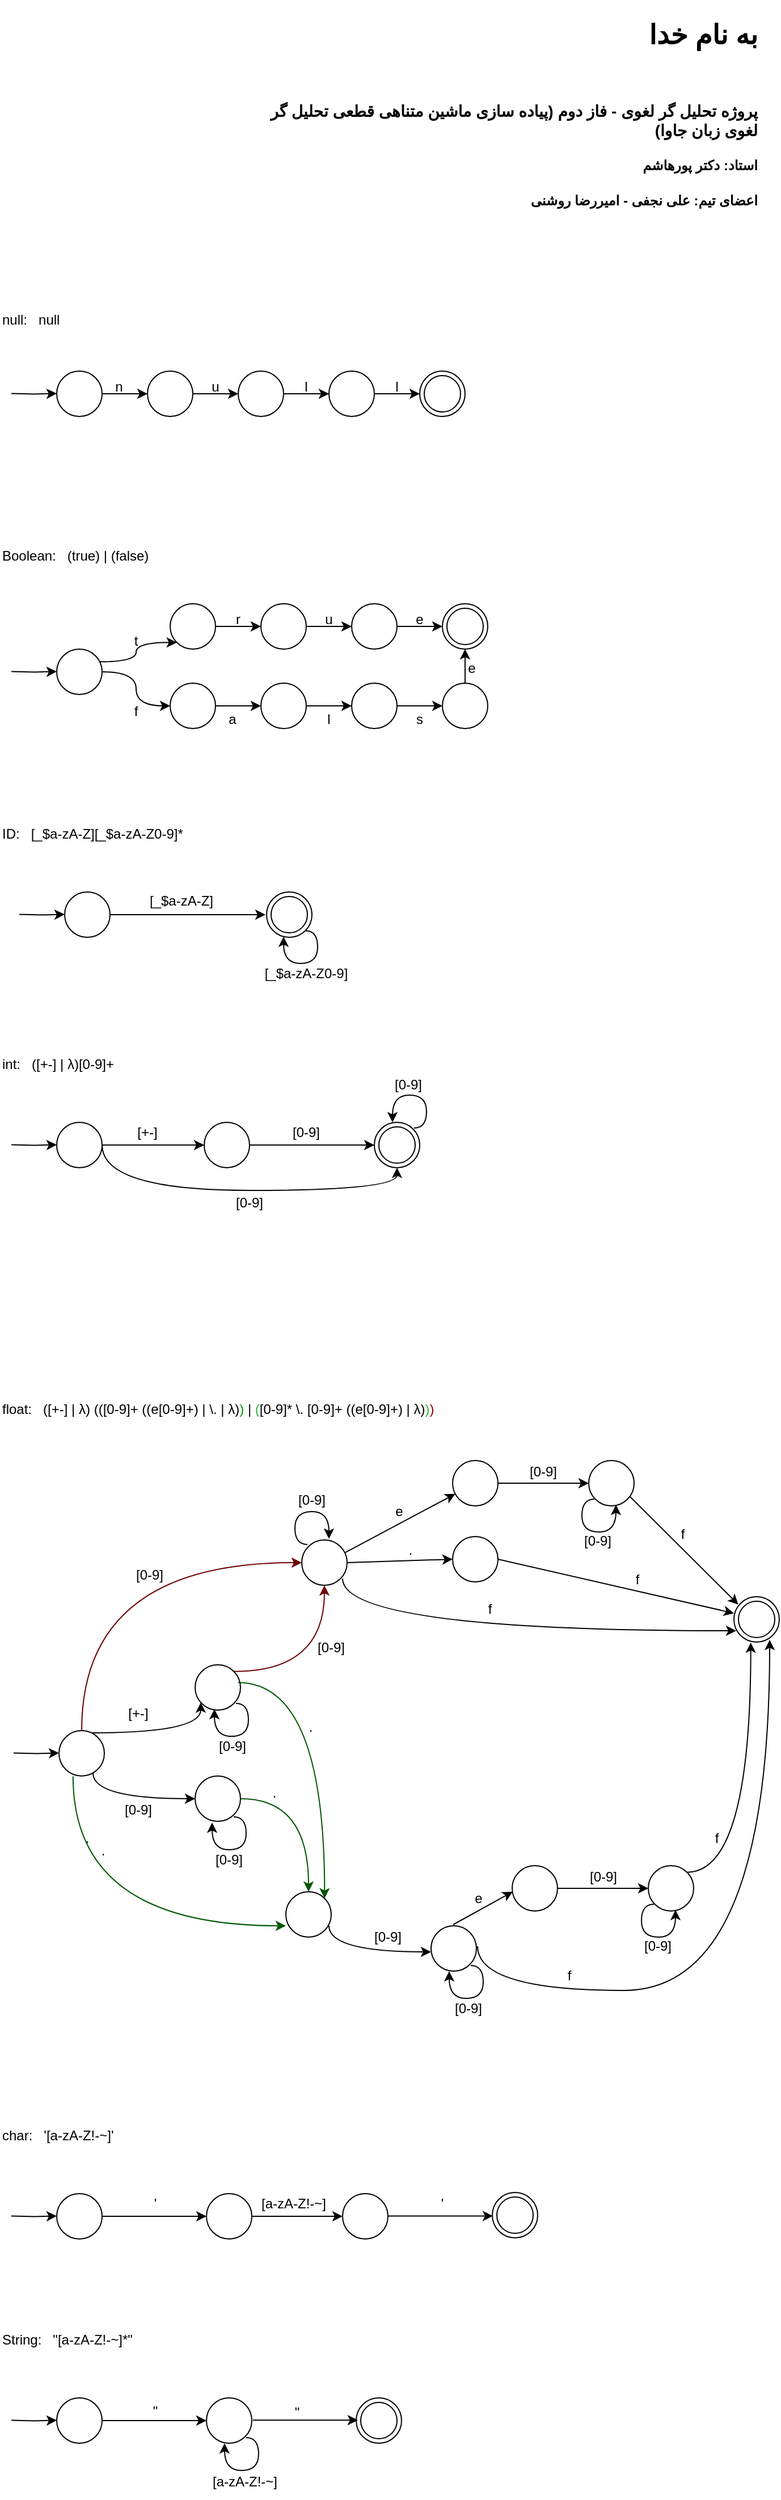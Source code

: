 <mxfile version="27.0.4">
  <diagram id="prtHgNgQTEPvFCAcTncT" name="Page-1">
    <mxGraphModel dx="772" dy="440" grid="1" gridSize="10" guides="1" tooltips="1" connect="1" arrows="1" fold="1" page="1" pageScale="1" pageWidth="827" pageHeight="1169" math="0" shadow="0">
      <root>
        <mxCell id="0" />
        <mxCell id="1" parent="0" />
        <mxCell id="sELhnHyBY6YNZZSK1Kz5-4" value="&lt;h1&gt;&lt;span style=&quot;background-color: transparent; color: light-dark(rgb(0, 0, 0), rgb(255, 255, 255));&quot;&gt;&lt;font data-font-src=&quot;https://fonts.googleapis.com/css?family=Baloo+Bhaijaan+2&quot; face=&quot;Baloo Bhaijaan 2&quot;&gt;به نام خدا&lt;/font&gt;&lt;/span&gt;&lt;/h1&gt;&lt;div&gt;&lt;font data-font-src=&quot;https://fonts.googleapis.com/css?family=Baloo+Bhaijaan+2&quot; face=&quot;Baloo Bhaijaan 2&quot;&gt;&lt;br&gt;&lt;/font&gt;&lt;h3&gt;&lt;font data-font-src=&quot;https://fonts.googleapis.com/css?family=Baloo+Bhaijaan+2&quot; face=&quot;Baloo Bhaijaan 2&quot;&gt;&amp;nbsp; &amp;nbsp;پروژه تحلیل گر لغوی - فاز دوم (پیاده سازی ماشین متناهی قطعی تحلیل گر لغوی زبان جاوا)&lt;/font&gt;&lt;/h3&gt;&lt;/div&gt;&lt;h4&gt;&lt;font data-font-src=&quot;https://fonts.googleapis.com/css?family=Baloo+Bhaijaan+2&quot; face=&quot;Baloo Bhaijaan 2&quot;&gt;استاد: دکتر پورهاشم&lt;/font&gt;&lt;/h4&gt;&lt;h4&gt;&lt;font data-font-src=&quot;https://fonts.googleapis.com/css?family=Baloo+Bhaijaan+2&quot; face=&quot;Baloo Bhaijaan 2&quot;&gt;اعضای تیم: علی نجفی - امیررضا روشنی&lt;/font&gt;&lt;/h4&gt;&lt;div&gt;&lt;br&gt;&lt;/div&gt;" style="text;html=1;align=right;verticalAlign=middle;whiteSpace=wrap;rounded=0;" vertex="1" parent="1">
          <mxGeometry x="300" y="60" width="450" height="180" as="geometry" />
        </mxCell>
        <mxCell id="sELhnHyBY6YNZZSK1Kz5-7" value="null:&amp;nbsp; &amp;nbsp;null" style="text;html=1;align=left;verticalAlign=middle;whiteSpace=wrap;rounded=0;" vertex="1" parent="1">
          <mxGeometry x="80" y="310" width="560" height="30" as="geometry" />
        </mxCell>
        <mxCell id="sELhnHyBY6YNZZSK1Kz5-10" value="" style="edgeStyle=orthogonalEdgeStyle;rounded=0;orthogonalLoop=1;jettySize=auto;html=1;" edge="1" parent="1" source="sELhnHyBY6YNZZSK1Kz5-11">
          <mxGeometry relative="1" as="geometry">
            <mxPoint x="210" y="390" as="targetPoint" />
          </mxGeometry>
        </mxCell>
        <mxCell id="sELhnHyBY6YNZZSK1Kz5-11" value="" style="ellipse;whiteSpace=wrap;html=1;" vertex="1" parent="1">
          <mxGeometry x="130" y="370" width="40" height="40" as="geometry" />
        </mxCell>
        <mxCell id="sELhnHyBY6YNZZSK1Kz5-15" value="" style="edgeStyle=orthogonalEdgeStyle;rounded=0;orthogonalLoop=1;jettySize=auto;html=1;" edge="1" parent="1" source="sELhnHyBY6YNZZSK1Kz5-13" target="sELhnHyBY6YNZZSK1Kz5-14">
          <mxGeometry relative="1" as="geometry" />
        </mxCell>
        <mxCell id="sELhnHyBY6YNZZSK1Kz5-13" value="" style="ellipse;whiteSpace=wrap;html=1;" vertex="1" parent="1">
          <mxGeometry x="210" y="370" width="40" height="40" as="geometry" />
        </mxCell>
        <mxCell id="sELhnHyBY6YNZZSK1Kz5-17" value="" style="edgeStyle=orthogonalEdgeStyle;rounded=0;orthogonalLoop=1;jettySize=auto;html=1;" edge="1" parent="1" source="sELhnHyBY6YNZZSK1Kz5-14" target="sELhnHyBY6YNZZSK1Kz5-16">
          <mxGeometry relative="1" as="geometry" />
        </mxCell>
        <mxCell id="sELhnHyBY6YNZZSK1Kz5-14" value="" style="ellipse;whiteSpace=wrap;html=1;" vertex="1" parent="1">
          <mxGeometry x="290" y="370" width="40" height="40" as="geometry" />
        </mxCell>
        <mxCell id="sELhnHyBY6YNZZSK1Kz5-21" value="" style="edgeStyle=orthogonalEdgeStyle;rounded=0;orthogonalLoop=1;jettySize=auto;html=1;" edge="1" parent="1" source="sELhnHyBY6YNZZSK1Kz5-16">
          <mxGeometry relative="1" as="geometry">
            <mxPoint x="450" y="390" as="targetPoint" />
          </mxGeometry>
        </mxCell>
        <mxCell id="sELhnHyBY6YNZZSK1Kz5-16" value="" style="ellipse;whiteSpace=wrap;html=1;" vertex="1" parent="1">
          <mxGeometry x="370" y="370" width="40" height="40" as="geometry" />
        </mxCell>
        <mxCell id="sELhnHyBY6YNZZSK1Kz5-24" value="" style="edgeStyle=orthogonalEdgeStyle;rounded=0;orthogonalLoop=1;jettySize=auto;html=1;" edge="1" parent="1">
          <mxGeometry relative="1" as="geometry">
            <mxPoint x="130" y="389.74" as="targetPoint" />
            <mxPoint x="90" y="389.74" as="sourcePoint" />
          </mxGeometry>
        </mxCell>
        <mxCell id="sELhnHyBY6YNZZSK1Kz5-25" value="" style="ellipse;shape=doubleEllipse;whiteSpace=wrap;html=1;aspect=fixed;" vertex="1" parent="1">
          <mxGeometry x="450" y="370" width="40" height="40" as="geometry" />
        </mxCell>
        <mxCell id="sELhnHyBY6YNZZSK1Kz5-27" value="n" style="text;html=1;align=center;verticalAlign=middle;whiteSpace=wrap;rounded=0;" vertex="1" parent="1">
          <mxGeometry x="155" y="369" width="60" height="30" as="geometry" />
        </mxCell>
        <mxCell id="sELhnHyBY6YNZZSK1Kz5-28" value="u" style="text;html=1;align=center;verticalAlign=middle;whiteSpace=wrap;rounded=0;" vertex="1" parent="1">
          <mxGeometry x="240" y="369" width="60" height="30" as="geometry" />
        </mxCell>
        <mxCell id="sELhnHyBY6YNZZSK1Kz5-29" value="l" style="text;html=1;align=center;verticalAlign=middle;whiteSpace=wrap;rounded=0;" vertex="1" parent="1">
          <mxGeometry x="320" y="369" width="60" height="30" as="geometry" />
        </mxCell>
        <mxCell id="sELhnHyBY6YNZZSK1Kz5-30" value="l" style="text;html=1;align=center;verticalAlign=middle;whiteSpace=wrap;rounded=0;" vertex="1" parent="1">
          <mxGeometry x="400" y="369" width="60" height="30" as="geometry" />
        </mxCell>
        <mxCell id="sELhnHyBY6YNZZSK1Kz5-46" value="Boolean:&amp;nbsp; &amp;nbsp;(true) | (false)" style="text;html=1;align=left;verticalAlign=middle;whiteSpace=wrap;rounded=0;" vertex="1" parent="1">
          <mxGeometry x="80" y="518" width="370" height="30" as="geometry" />
        </mxCell>
        <mxCell id="sELhnHyBY6YNZZSK1Kz5-65" value="" style="edgeStyle=orthogonalEdgeStyle;rounded=0;orthogonalLoop=1;jettySize=auto;html=1;curved=1;" edge="1" parent="1" source="sELhnHyBY6YNZZSK1Kz5-48" target="sELhnHyBY6YNZZSK1Kz5-64">
          <mxGeometry relative="1" as="geometry" />
        </mxCell>
        <mxCell id="sELhnHyBY6YNZZSK1Kz5-67" value="" style="edgeStyle=orthogonalEdgeStyle;rounded=0;orthogonalLoop=1;jettySize=auto;html=1;curved=1;entryX=0;entryY=1;entryDx=0;entryDy=0;exitX=0.94;exitY=0.279;exitDx=0;exitDy=0;exitPerimeter=0;" edge="1" parent="1" source="sELhnHyBY6YNZZSK1Kz5-48" target="sELhnHyBY6YNZZSK1Kz5-50">
          <mxGeometry relative="1" as="geometry">
            <mxPoint x="180" y="610.25" as="sourcePoint" />
            <mxPoint x="215" y="579.25" as="targetPoint" />
          </mxGeometry>
        </mxCell>
        <mxCell id="sELhnHyBY6YNZZSK1Kz5-48" value="" style="ellipse;whiteSpace=wrap;html=1;" vertex="1" parent="1">
          <mxGeometry x="130" y="615" width="40" height="40" as="geometry" />
        </mxCell>
        <mxCell id="sELhnHyBY6YNZZSK1Kz5-49" value="" style="edgeStyle=orthogonalEdgeStyle;rounded=0;orthogonalLoop=1;jettySize=auto;html=1;" edge="1" parent="1" source="sELhnHyBY6YNZZSK1Kz5-50" target="sELhnHyBY6YNZZSK1Kz5-52">
          <mxGeometry relative="1" as="geometry" />
        </mxCell>
        <mxCell id="sELhnHyBY6YNZZSK1Kz5-50" value="" style="ellipse;whiteSpace=wrap;html=1;" vertex="1" parent="1">
          <mxGeometry x="230" y="575" width="40" height="40" as="geometry" />
        </mxCell>
        <mxCell id="sELhnHyBY6YNZZSK1Kz5-51" value="" style="edgeStyle=orthogonalEdgeStyle;rounded=0;orthogonalLoop=1;jettySize=auto;html=1;" edge="1" parent="1" source="sELhnHyBY6YNZZSK1Kz5-52" target="sELhnHyBY6YNZZSK1Kz5-54">
          <mxGeometry relative="1" as="geometry" />
        </mxCell>
        <mxCell id="sELhnHyBY6YNZZSK1Kz5-52" value="" style="ellipse;whiteSpace=wrap;html=1;" vertex="1" parent="1">
          <mxGeometry x="310" y="575" width="40" height="40" as="geometry" />
        </mxCell>
        <mxCell id="sELhnHyBY6YNZZSK1Kz5-53" value="" style="edgeStyle=orthogonalEdgeStyle;rounded=0;orthogonalLoop=1;jettySize=auto;html=1;" edge="1" parent="1" source="sELhnHyBY6YNZZSK1Kz5-54">
          <mxGeometry relative="1" as="geometry">
            <mxPoint x="470" y="595" as="targetPoint" />
          </mxGeometry>
        </mxCell>
        <mxCell id="sELhnHyBY6YNZZSK1Kz5-54" value="" style="ellipse;whiteSpace=wrap;html=1;" vertex="1" parent="1">
          <mxGeometry x="390" y="575" width="40" height="40" as="geometry" />
        </mxCell>
        <mxCell id="sELhnHyBY6YNZZSK1Kz5-56" value="" style="ellipse;shape=doubleEllipse;whiteSpace=wrap;html=1;aspect=fixed;" vertex="1" parent="1">
          <mxGeometry x="470" y="575" width="40" height="40" as="geometry" />
        </mxCell>
        <mxCell id="sELhnHyBY6YNZZSK1Kz5-57" value="t" style="text;html=1;align=center;verticalAlign=middle;whiteSpace=wrap;rounded=0;" vertex="1" parent="1">
          <mxGeometry x="170" y="593" width="60" height="30" as="geometry" />
        </mxCell>
        <mxCell id="sELhnHyBY6YNZZSK1Kz5-58" value="r" style="text;html=1;align=center;verticalAlign=middle;whiteSpace=wrap;rounded=0;" vertex="1" parent="1">
          <mxGeometry x="260" y="574" width="60" height="30" as="geometry" />
        </mxCell>
        <mxCell id="sELhnHyBY6YNZZSK1Kz5-59" value="u" style="text;html=1;align=center;verticalAlign=middle;whiteSpace=wrap;rounded=0;" vertex="1" parent="1">
          <mxGeometry x="340" y="574" width="60" height="30" as="geometry" />
        </mxCell>
        <mxCell id="sELhnHyBY6YNZZSK1Kz5-60" value="e" style="text;html=1;align=center;verticalAlign=middle;whiteSpace=wrap;rounded=0;" vertex="1" parent="1">
          <mxGeometry x="420" y="574" width="60" height="30" as="geometry" />
        </mxCell>
        <mxCell id="sELhnHyBY6YNZZSK1Kz5-69" value="" style="edgeStyle=orthogonalEdgeStyle;rounded=0;orthogonalLoop=1;jettySize=auto;html=1;" edge="1" parent="1" source="sELhnHyBY6YNZZSK1Kz5-64" target="sELhnHyBY6YNZZSK1Kz5-68">
          <mxGeometry relative="1" as="geometry" />
        </mxCell>
        <mxCell id="sELhnHyBY6YNZZSK1Kz5-64" value="" style="ellipse;whiteSpace=wrap;html=1;" vertex="1" parent="1">
          <mxGeometry x="230" y="645" width="40" height="40" as="geometry" />
        </mxCell>
        <mxCell id="sELhnHyBY6YNZZSK1Kz5-71" value="" style="edgeStyle=orthogonalEdgeStyle;rounded=0;orthogonalLoop=1;jettySize=auto;html=1;" edge="1" parent="1" source="sELhnHyBY6YNZZSK1Kz5-68" target="sELhnHyBY6YNZZSK1Kz5-70">
          <mxGeometry relative="1" as="geometry" />
        </mxCell>
        <mxCell id="sELhnHyBY6YNZZSK1Kz5-68" value="" style="ellipse;whiteSpace=wrap;html=1;" vertex="1" parent="1">
          <mxGeometry x="310" y="645" width="40" height="40" as="geometry" />
        </mxCell>
        <mxCell id="sELhnHyBY6YNZZSK1Kz5-73" value="" style="edgeStyle=orthogonalEdgeStyle;rounded=0;orthogonalLoop=1;jettySize=auto;html=1;" edge="1" parent="1" source="sELhnHyBY6YNZZSK1Kz5-70" target="sELhnHyBY6YNZZSK1Kz5-72">
          <mxGeometry relative="1" as="geometry" />
        </mxCell>
        <mxCell id="sELhnHyBY6YNZZSK1Kz5-70" value="" style="ellipse;whiteSpace=wrap;html=1;" vertex="1" parent="1">
          <mxGeometry x="390" y="645" width="40" height="40" as="geometry" />
        </mxCell>
        <mxCell id="sELhnHyBY6YNZZSK1Kz5-74" value="" style="edgeStyle=orthogonalEdgeStyle;rounded=0;orthogonalLoop=1;jettySize=auto;html=1;entryX=0.5;entryY=1;entryDx=0;entryDy=0;exitX=0.583;exitY=0.017;exitDx=0;exitDy=0;exitPerimeter=0;" edge="1" parent="1" source="sELhnHyBY6YNZZSK1Kz5-72" target="sELhnHyBY6YNZZSK1Kz5-56">
          <mxGeometry relative="1" as="geometry">
            <mxPoint x="350" y="745" as="sourcePoint" />
            <mxPoint x="300" y="715" as="targetPoint" />
          </mxGeometry>
        </mxCell>
        <mxCell id="sELhnHyBY6YNZZSK1Kz5-72" value="" style="ellipse;whiteSpace=wrap;html=1;" vertex="1" parent="1">
          <mxGeometry x="470" y="645" width="40" height="40" as="geometry" />
        </mxCell>
        <mxCell id="sELhnHyBY6YNZZSK1Kz5-77" value="f" style="text;html=1;align=center;verticalAlign=middle;whiteSpace=wrap;rounded=0;" vertex="1" parent="1">
          <mxGeometry x="170" y="655" width="60" height="30" as="geometry" />
        </mxCell>
        <mxCell id="sELhnHyBY6YNZZSK1Kz5-78" value="a" style="text;html=1;align=center;verticalAlign=middle;whiteSpace=wrap;rounded=0;" vertex="1" parent="1">
          <mxGeometry x="255" y="662" width="60" height="30" as="geometry" />
        </mxCell>
        <mxCell id="sELhnHyBY6YNZZSK1Kz5-79" value="l" style="text;html=1;align=center;verticalAlign=middle;whiteSpace=wrap;rounded=0;" vertex="1" parent="1">
          <mxGeometry x="340" y="662" width="60" height="30" as="geometry" />
        </mxCell>
        <mxCell id="sELhnHyBY6YNZZSK1Kz5-80" value="s" style="text;html=1;align=center;verticalAlign=middle;whiteSpace=wrap;rounded=0;" vertex="1" parent="1">
          <mxGeometry x="420" y="662" width="60" height="30" as="geometry" />
        </mxCell>
        <mxCell id="sELhnHyBY6YNZZSK1Kz5-81" value="e" style="text;html=1;align=center;verticalAlign=middle;whiteSpace=wrap;rounded=0;" vertex="1" parent="1">
          <mxGeometry x="466" y="617" width="60" height="30" as="geometry" />
        </mxCell>
        <mxCell id="sELhnHyBY6YNZZSK1Kz5-86" value="" style="edgeStyle=orthogonalEdgeStyle;rounded=0;orthogonalLoop=1;jettySize=auto;html=1;" edge="1" parent="1">
          <mxGeometry relative="1" as="geometry">
            <mxPoint x="130" y="634.76" as="targetPoint" />
            <mxPoint x="90" y="634.76" as="sourcePoint" />
          </mxGeometry>
        </mxCell>
        <mxCell id="sELhnHyBY6YNZZSK1Kz5-87" value="ID:&amp;nbsp; &amp;nbsp;[_$a-zA-Z][_$a-zA-Z0-9]*" style="text;html=1;align=left;verticalAlign=middle;whiteSpace=wrap;rounded=0;" vertex="1" parent="1">
          <mxGeometry x="80" y="763" width="370" height="30" as="geometry" />
        </mxCell>
        <mxCell id="sELhnHyBY6YNZZSK1Kz5-117" value="" style="edgeStyle=orthogonalEdgeStyle;rounded=0;orthogonalLoop=1;jettySize=auto;html=1;entryX=0.125;entryY=0.5;entryDx=0;entryDy=0;entryPerimeter=0;" edge="1" parent="1">
          <mxGeometry relative="1" as="geometry">
            <mxPoint x="171" y="849" as="sourcePoint" />
            <mxPoint x="314" y="849" as="targetPoint" />
          </mxGeometry>
        </mxCell>
        <mxCell id="sELhnHyBY6YNZZSK1Kz5-90" value="" style="ellipse;whiteSpace=wrap;html=1;" vertex="1" parent="1">
          <mxGeometry x="137" y="829" width="40" height="40" as="geometry" />
        </mxCell>
        <mxCell id="sELhnHyBY6YNZZSK1Kz5-97" value="" style="ellipse;shape=doubleEllipse;whiteSpace=wrap;html=1;aspect=fixed;" vertex="1" parent="1">
          <mxGeometry x="315" y="829" width="40" height="40" as="geometry" />
        </mxCell>
        <mxCell id="sELhnHyBY6YNZZSK1Kz5-115" value="" style="edgeStyle=orthogonalEdgeStyle;rounded=0;orthogonalLoop=1;jettySize=auto;html=1;" edge="1" parent="1">
          <mxGeometry relative="1" as="geometry">
            <mxPoint x="137" y="848.76" as="targetPoint" />
            <mxPoint x="97" y="848.76" as="sourcePoint" />
          </mxGeometry>
        </mxCell>
        <mxCell id="sELhnHyBY6YNZZSK1Kz5-118" value="&lt;span style=&quot;text-align: left;&quot;&gt;[_$a-zA-Z]&lt;/span&gt;" style="text;html=1;align=center;verticalAlign=middle;whiteSpace=wrap;rounded=0;" vertex="1" parent="1">
          <mxGeometry x="210" y="822" width="60" height="30" as="geometry" />
        </mxCell>
        <mxCell id="sELhnHyBY6YNZZSK1Kz5-119" value="" style="edgeStyle=orthogonalEdgeStyle;rounded=0;orthogonalLoop=1;jettySize=auto;html=1;curved=1;exitX=1;exitY=1;exitDx=0;exitDy=0;" edge="1" parent="1" source="sELhnHyBY6YNZZSK1Kz5-97" target="sELhnHyBY6YNZZSK1Kz5-97">
          <mxGeometry relative="1" as="geometry">
            <mxPoint x="349" y="872" as="sourcePoint" />
            <mxPoint x="330" y="872" as="targetPoint" />
            <Array as="points">
              <mxPoint x="360" y="863" />
              <mxPoint x="360" y="892" />
              <mxPoint x="330" y="892" />
            </Array>
          </mxGeometry>
        </mxCell>
        <mxCell id="sELhnHyBY6YNZZSK1Kz5-121" value="&lt;span style=&quot;text-align: left;&quot;&gt;[_$a-zA-Z0-9]&lt;/span&gt;" style="text;html=1;align=center;verticalAlign=middle;whiteSpace=wrap;rounded=0;" vertex="1" parent="1">
          <mxGeometry x="300" y="886" width="100" height="30" as="geometry" />
        </mxCell>
        <mxCell id="sELhnHyBY6YNZZSK1Kz5-122" value="int:&amp;nbsp; &amp;nbsp;([+-] | λ)[0-9]+" style="text;html=1;align=left;verticalAlign=middle;whiteSpace=wrap;rounded=0;" vertex="1" parent="1">
          <mxGeometry x="80" y="966" width="370" height="30" as="geometry" />
        </mxCell>
        <mxCell id="sELhnHyBY6YNZZSK1Kz5-132" value="" style="edgeStyle=orthogonalEdgeStyle;rounded=0;orthogonalLoop=1;jettySize=auto;html=1;" edge="1" parent="1" source="sELhnHyBY6YNZZSK1Kz5-124" target="sELhnHyBY6YNZZSK1Kz5-131">
          <mxGeometry relative="1" as="geometry" />
        </mxCell>
        <mxCell id="sELhnHyBY6YNZZSK1Kz5-138" value="" style="edgeStyle=orthogonalEdgeStyle;rounded=0;orthogonalLoop=1;jettySize=auto;html=1;curved=1;entryX=0.5;entryY=1;entryDx=0;entryDy=0;" edge="1" parent="1" source="sELhnHyBY6YNZZSK1Kz5-124" target="sELhnHyBY6YNZZSK1Kz5-125">
          <mxGeometry relative="1" as="geometry">
            <mxPoint x="150" y="1172" as="targetPoint" />
            <Array as="points">
              <mxPoint x="170" y="1092" />
              <mxPoint x="430" y="1092" />
            </Array>
          </mxGeometry>
        </mxCell>
        <mxCell id="sELhnHyBY6YNZZSK1Kz5-124" value="" style="ellipse;whiteSpace=wrap;html=1;" vertex="1" parent="1">
          <mxGeometry x="130" y="1032" width="40" height="40" as="geometry" />
        </mxCell>
        <mxCell id="sELhnHyBY6YNZZSK1Kz5-125" value="" style="ellipse;shape=doubleEllipse;whiteSpace=wrap;html=1;aspect=fixed;" vertex="1" parent="1">
          <mxGeometry x="410" y="1032" width="40" height="40" as="geometry" />
        </mxCell>
        <mxCell id="sELhnHyBY6YNZZSK1Kz5-126" value="" style="edgeStyle=orthogonalEdgeStyle;rounded=0;orthogonalLoop=1;jettySize=auto;html=1;" edge="1" parent="1">
          <mxGeometry relative="1" as="geometry">
            <mxPoint x="130" y="1051.76" as="targetPoint" />
            <mxPoint x="90" y="1051.76" as="sourcePoint" />
          </mxGeometry>
        </mxCell>
        <mxCell id="sELhnHyBY6YNZZSK1Kz5-130" value="" style="edgeStyle=orthogonalEdgeStyle;rounded=0;orthogonalLoop=1;jettySize=auto;html=1;curved=1;exitX=1;exitY=1;exitDx=0;exitDy=0;" edge="1" parent="1">
          <mxGeometry relative="1" as="geometry">
            <mxPoint x="445" y="1037" as="sourcePoint" />
            <mxPoint x="426" y="1032" as="targetPoint" />
            <Array as="points">
              <mxPoint x="456" y="1037" />
              <mxPoint x="456" y="1008" />
              <mxPoint x="426" y="1008" />
            </Array>
          </mxGeometry>
        </mxCell>
        <mxCell id="sELhnHyBY6YNZZSK1Kz5-133" value="" style="edgeStyle=orthogonalEdgeStyle;rounded=0;orthogonalLoop=1;jettySize=auto;html=1;" edge="1" parent="1" source="sELhnHyBY6YNZZSK1Kz5-131" target="sELhnHyBY6YNZZSK1Kz5-125">
          <mxGeometry relative="1" as="geometry" />
        </mxCell>
        <mxCell id="sELhnHyBY6YNZZSK1Kz5-131" value="" style="ellipse;whiteSpace=wrap;html=1;" vertex="1" parent="1">
          <mxGeometry x="260" y="1032" width="40" height="40" as="geometry" />
        </mxCell>
        <mxCell id="sELhnHyBY6YNZZSK1Kz5-134" value="&lt;span style=&quot;text-align: left;&quot;&gt;[+-]&lt;/span&gt;" style="text;html=1;align=center;verticalAlign=middle;whiteSpace=wrap;rounded=0;" vertex="1" parent="1">
          <mxGeometry x="180" y="1026" width="60" height="30" as="geometry" />
        </mxCell>
        <mxCell id="sELhnHyBY6YNZZSK1Kz5-135" value="&lt;span style=&quot;text-align: left;&quot;&gt;[0-9]&lt;/span&gt;" style="text;html=1;align=center;verticalAlign=middle;whiteSpace=wrap;rounded=0;" vertex="1" parent="1">
          <mxGeometry x="320" y="1026" width="60" height="30" as="geometry" />
        </mxCell>
        <mxCell id="sELhnHyBY6YNZZSK1Kz5-136" value="&lt;span style=&quot;text-align: left;&quot;&gt;[0-9]&lt;/span&gt;" style="text;html=1;align=center;verticalAlign=middle;whiteSpace=wrap;rounded=0;" vertex="1" parent="1">
          <mxGeometry x="420" y="984" width="40" height="30" as="geometry" />
        </mxCell>
        <mxCell id="sELhnHyBY6YNZZSK1Kz5-139" value="&lt;span style=&quot;text-align: left;&quot;&gt;[0-9]&lt;/span&gt;" style="text;html=1;align=center;verticalAlign=middle;whiteSpace=wrap;rounded=0;" vertex="1" parent="1">
          <mxGeometry x="270" y="1088" width="60" height="30" as="geometry" />
        </mxCell>
        <mxCell id="sELhnHyBY6YNZZSK1Kz5-278" value="float:&amp;nbsp; &amp;nbsp;([+-] | λ) &lt;font style=&quot;color: light-dark(rgb(0, 0, 0), rgb(153, 0, 0));&quot;&gt;(&lt;/font&gt;&lt;font style=&quot;&quot;&gt;&lt;font style=&quot;color: light-dark(rgb(0, 0, 0), rgb(0, 153, 0));&quot;&gt;(&lt;/font&gt;[0-9]+ ((e[0-9]+) | \. |&amp;nbsp;λ)&lt;/font&gt;&lt;span style=&quot;color: rgb(0, 153, 0);&quot;&gt;)&amp;nbsp;&lt;/span&gt;| &lt;span style=&quot;color: rgb(50, 181, 50);&quot;&gt;(&lt;/span&gt;[0-9]* \. [0-9]+ ((e[0-9]+) | λ)&lt;span style=&quot;color: rgb(50, 181, 50);&quot;&gt;)&lt;/span&gt;&lt;span style=&quot;color: rgb(153, 0, 0);&quot;&gt;)&lt;/span&gt;" style="text;html=1;align=left;verticalAlign=middle;whiteSpace=wrap;rounded=0;" vertex="1" parent="1">
          <mxGeometry x="80" y="1270" width="440" height="30" as="geometry" />
        </mxCell>
        <mxCell id="sELhnHyBY6YNZZSK1Kz5-293" value="" style="edgeStyle=orthogonalEdgeStyle;rounded=0;orthogonalLoop=1;jettySize=auto;html=1;curved=1;" edge="1" parent="1" source="sELhnHyBY6YNZZSK1Kz5-281" target="sELhnHyBY6YNZZSK1Kz5-292">
          <mxGeometry relative="1" as="geometry">
            <Array as="points">
              <mxPoint x="257" y="1570" />
            </Array>
          </mxGeometry>
        </mxCell>
        <mxCell id="sELhnHyBY6YNZZSK1Kz5-295" value="" style="edgeStyle=orthogonalEdgeStyle;rounded=0;orthogonalLoop=1;jettySize=auto;html=1;curved=1;" edge="1" parent="1" source="sELhnHyBY6YNZZSK1Kz5-281" target="sELhnHyBY6YNZZSK1Kz5-294">
          <mxGeometry relative="1" as="geometry">
            <Array as="points">
              <mxPoint x="162" y="1628" />
            </Array>
          </mxGeometry>
        </mxCell>
        <mxCell id="sELhnHyBY6YNZZSK1Kz5-281" value="" style="ellipse;whiteSpace=wrap;html=1;" vertex="1" parent="1">
          <mxGeometry x="132" y="1568" width="40" height="40" as="geometry" />
        </mxCell>
        <mxCell id="sELhnHyBY6YNZZSK1Kz5-283" value="" style="edgeStyle=orthogonalEdgeStyle;rounded=0;orthogonalLoop=1;jettySize=auto;html=1;" edge="1" parent="1">
          <mxGeometry relative="1" as="geometry">
            <mxPoint x="132" y="1587.76" as="targetPoint" />
            <mxPoint x="92" y="1587.76" as="sourcePoint" />
          </mxGeometry>
        </mxCell>
        <mxCell id="sELhnHyBY6YNZZSK1Kz5-314" value="" style="edgeStyle=orthogonalEdgeStyle;rounded=0;orthogonalLoop=1;jettySize=auto;html=1;curved=1;exitX=1;exitY=0;exitDx=0;exitDy=0;fillColor=#a20025;strokeColor=#6F0000;" edge="1" parent="1" source="sELhnHyBY6YNZZSK1Kz5-292" target="sELhnHyBY6YNZZSK1Kz5-313">
          <mxGeometry relative="1" as="geometry" />
        </mxCell>
        <mxCell id="sELhnHyBY6YNZZSK1Kz5-292" value="" style="ellipse;whiteSpace=wrap;html=1;" vertex="1" parent="1">
          <mxGeometry x="252" y="1510" width="40" height="40" as="geometry" />
        </mxCell>
        <mxCell id="sELhnHyBY6YNZZSK1Kz5-303" value="" style="edgeStyle=orthogonalEdgeStyle;rounded=0;orthogonalLoop=1;jettySize=auto;html=1;fillColor=#008a00;strokeColor=#005700;curved=1;" edge="1" parent="1" source="sELhnHyBY6YNZZSK1Kz5-294" target="sELhnHyBY6YNZZSK1Kz5-302">
          <mxGeometry relative="1" as="geometry" />
        </mxCell>
        <mxCell id="sELhnHyBY6YNZZSK1Kz5-294" value="" style="ellipse;whiteSpace=wrap;html=1;" vertex="1" parent="1">
          <mxGeometry x="252" y="1608" width="40" height="40" as="geometry" />
        </mxCell>
        <mxCell id="sELhnHyBY6YNZZSK1Kz5-296" value="&lt;div style=&quot;text-align: left;&quot;&gt;&lt;span style=&quot;background-color: transparent; color: light-dark(rgb(0, 0, 0), rgb(255, 255, 255));&quot;&gt;[+-]&lt;/span&gt;&lt;/div&gt;" style="text;html=1;align=center;verticalAlign=middle;whiteSpace=wrap;rounded=0;" vertex="1" parent="1">
          <mxGeometry x="172" y="1538" width="60" height="30" as="geometry" />
        </mxCell>
        <mxCell id="sELhnHyBY6YNZZSK1Kz5-297" value="&lt;div style=&quot;text-align: left;&quot;&gt;&lt;span style=&quot;background-color: transparent; color: light-dark(rgb(0, 0, 0), rgb(255, 255, 255));&quot;&gt;[0-9]&lt;/span&gt;&lt;/div&gt;" style="text;html=1;align=center;verticalAlign=middle;whiteSpace=wrap;rounded=0;" vertex="1" parent="1">
          <mxGeometry x="172" y="1623" width="60" height="30" as="geometry" />
        </mxCell>
        <mxCell id="sELhnHyBY6YNZZSK1Kz5-298" value="" style="edgeStyle=orthogonalEdgeStyle;rounded=0;orthogonalLoop=1;jettySize=auto;html=1;curved=1;exitX=1;exitY=1;exitDx=0;exitDy=0;" edge="1" parent="1">
          <mxGeometry relative="1" as="geometry">
            <mxPoint x="286.0" y="1644.03" as="sourcePoint" />
            <mxPoint x="267.0" y="1649.03" as="targetPoint" />
            <Array as="points">
              <mxPoint x="297.0" y="1644.03" />
              <mxPoint x="297.0" y="1673.03" />
              <mxPoint x="267.0" y="1673.03" />
            </Array>
          </mxGeometry>
        </mxCell>
        <mxCell id="sELhnHyBY6YNZZSK1Kz5-299" value="" style="edgeStyle=orthogonalEdgeStyle;rounded=0;orthogonalLoop=1;jettySize=auto;html=1;curved=1;exitX=1;exitY=1;exitDx=0;exitDy=0;" edge="1" parent="1">
          <mxGeometry relative="1" as="geometry">
            <mxPoint x="288.0" y="1544.03" as="sourcePoint" />
            <mxPoint x="269.0" y="1549.03" as="targetPoint" />
            <Array as="points">
              <mxPoint x="299.0" y="1544.03" />
              <mxPoint x="299.0" y="1573.03" />
              <mxPoint x="269.0" y="1573.03" />
            </Array>
          </mxGeometry>
        </mxCell>
        <mxCell id="sELhnHyBY6YNZZSK1Kz5-300" value="&lt;div style=&quot;text-align: left;&quot;&gt;&lt;span style=&quot;background-color: transparent; color: light-dark(rgb(0, 0, 0), rgb(255, 255, 255));&quot;&gt;[0-9]&lt;/span&gt;&lt;/div&gt;" style="text;html=1;align=center;verticalAlign=middle;whiteSpace=wrap;rounded=0;" vertex="1" parent="1">
          <mxGeometry x="252" y="1667" width="60" height="30" as="geometry" />
        </mxCell>
        <mxCell id="sELhnHyBY6YNZZSK1Kz5-301" value="&lt;div style=&quot;text-align: left;&quot;&gt;&lt;span style=&quot;background-color: transparent; color: light-dark(rgb(0, 0, 0), rgb(255, 255, 255));&quot;&gt;[0-9]&lt;/span&gt;&lt;/div&gt;" style="text;html=1;align=center;verticalAlign=middle;whiteSpace=wrap;rounded=0;" vertex="1" parent="1">
          <mxGeometry x="255" y="1567" width="60" height="30" as="geometry" />
        </mxCell>
        <mxCell id="sELhnHyBY6YNZZSK1Kz5-302" value="" style="ellipse;whiteSpace=wrap;html=1;strokeColor=light-dark(#000000,#00CC00);" vertex="1" parent="1">
          <mxGeometry x="332" y="1710" width="40" height="40" as="geometry" />
        </mxCell>
        <mxCell id="sELhnHyBY6YNZZSK1Kz5-304" value="" style="edgeStyle=orthogonalEdgeStyle;rounded=0;orthogonalLoop=1;jettySize=auto;html=1;fillColor=#008a00;strokeColor=#005700;curved=1;exitX=0.945;exitY=0.39;exitDx=0;exitDy=0;exitPerimeter=0;entryX=1;entryY=0;entryDx=0;entryDy=0;" edge="1" parent="1" source="sELhnHyBY6YNZZSK1Kz5-292" target="sELhnHyBY6YNZZSK1Kz5-302">
          <mxGeometry relative="1" as="geometry">
            <mxPoint x="292" y="1526" as="sourcePoint" />
            <mxPoint x="352" y="1608" as="targetPoint" />
          </mxGeometry>
        </mxCell>
        <mxCell id="sELhnHyBY6YNZZSK1Kz5-305" value="" style="edgeStyle=orthogonalEdgeStyle;rounded=0;orthogonalLoop=1;jettySize=auto;html=1;fillColor=#008a00;strokeColor=#005700;curved=1;exitX=0.185;exitY=1.01;exitDx=0;exitDy=0;exitPerimeter=0;" edge="1" parent="1">
          <mxGeometry relative="1" as="geometry">
            <mxPoint x="144.4" y="1608.4" as="sourcePoint" />
            <mxPoint x="332" y="1740" as="targetPoint" />
            <Array as="points">
              <mxPoint x="144" y="1740" />
            </Array>
          </mxGeometry>
        </mxCell>
        <mxCell id="sELhnHyBY6YNZZSK1Kz5-306" value="&lt;div style=&quot;text-align: left;&quot;&gt;&lt;span style=&quot;background-color: transparent;&quot;&gt;&lt;font style=&quot;color: light-dark(rgb(0, 0, 0), rgb(0, 204, 0));&quot;&gt;.&lt;/font&gt;&lt;/span&gt;&lt;/div&gt;" style="text;html=1;align=center;verticalAlign=middle;whiteSpace=wrap;rounded=0;" vertex="1" parent="1">
          <mxGeometry x="324" y="1550" width="60" height="30" as="geometry" />
        </mxCell>
        <mxCell id="sELhnHyBY6YNZZSK1Kz5-307" value="&lt;div style=&quot;text-align: left;&quot;&gt;&lt;span style=&quot;background-color: transparent;&quot;&gt;&lt;font style=&quot;color: light-dark(rgb(0, 0, 0), rgb(0, 204, 0));&quot;&gt;.&lt;/font&gt;&lt;/span&gt;&lt;/div&gt;" style="text;html=1;align=center;verticalAlign=middle;whiteSpace=wrap;rounded=0;" vertex="1" parent="1">
          <mxGeometry x="292" y="1608" width="60" height="30" as="geometry" />
        </mxCell>
        <mxCell id="sELhnHyBY6YNZZSK1Kz5-311" value="&lt;div style=&quot;text-align: left;&quot;&gt;&lt;span style=&quot;background-color: transparent;&quot;&gt;&lt;font style=&quot;color: light-dark(rgb(0, 0, 0), rgb(0, 204, 0));&quot;&gt;.&lt;/font&gt;&lt;/span&gt;&lt;/div&gt;" style="text;html=1;align=center;verticalAlign=middle;whiteSpace=wrap;rounded=0;" vertex="1" parent="1">
          <mxGeometry x="127" y="1648" width="60" height="30" as="geometry" />
        </mxCell>
        <mxCell id="sELhnHyBY6YNZZSK1Kz5-312" value="&lt;div style=&quot;text-align: left;&quot;&gt;&lt;span style=&quot;background-color: transparent;&quot;&gt;&lt;font style=&quot;color: light-dark(rgb(0, 0, 0), rgb(0, 204, 0));&quot;&gt;.&lt;/font&gt;&lt;/span&gt;&lt;/div&gt;" style="text;html=1;align=center;verticalAlign=middle;whiteSpace=wrap;rounded=0;" vertex="1" parent="1">
          <mxGeometry x="141" y="1659" width="60" height="30" as="geometry" />
        </mxCell>
        <mxCell id="sELhnHyBY6YNZZSK1Kz5-313" value="" style="ellipse;whiteSpace=wrap;html=1;strokeColor=light-dark(#000000,#FF3333);" vertex="1" parent="1">
          <mxGeometry x="346" y="1400" width="40" height="40" as="geometry" />
        </mxCell>
        <mxCell id="sELhnHyBY6YNZZSK1Kz5-315" value="" style="edgeStyle=orthogonalEdgeStyle;rounded=0;orthogonalLoop=1;jettySize=auto;html=1;curved=1;exitX=0.5;exitY=0;exitDx=0;exitDy=0;fillColor=#a20025;strokeColor=#6F0000;entryX=0;entryY=0.5;entryDx=0;entryDy=0;" edge="1" parent="1" source="sELhnHyBY6YNZZSK1Kz5-281" target="sELhnHyBY6YNZZSK1Kz5-313">
          <mxGeometry relative="1" as="geometry">
            <mxPoint x="132" y="1526" as="sourcePoint" />
            <mxPoint x="212" y="1450" as="targetPoint" />
          </mxGeometry>
        </mxCell>
        <mxCell id="sELhnHyBY6YNZZSK1Kz5-316" value="&lt;div style=&quot;text-align: left;&quot;&gt;&lt;span style=&quot;background-color: transparent;&quot;&gt;&lt;font style=&quot;color: light-dark(rgb(0, 0, 0), rgb(255, 51, 51));&quot;&gt;[0-9]&lt;/font&gt;&lt;/span&gt;&lt;/div&gt;" style="text;html=1;align=center;verticalAlign=middle;whiteSpace=wrap;rounded=0;" vertex="1" parent="1">
          <mxGeometry x="182" y="1416" width="60" height="30" as="geometry" />
        </mxCell>
        <mxCell id="sELhnHyBY6YNZZSK1Kz5-317" value="&lt;div style=&quot;text-align: left;&quot;&gt;&lt;span style=&quot;background-color: transparent;&quot;&gt;&lt;font style=&quot;color: light-dark(rgb(0, 0, 0), rgb(255, 51, 51));&quot;&gt;[0-9]&lt;/font&gt;&lt;/span&gt;&lt;/div&gt;" style="text;html=1;align=center;verticalAlign=middle;whiteSpace=wrap;rounded=0;" vertex="1" parent="1">
          <mxGeometry x="342" y="1480" width="60" height="30" as="geometry" />
        </mxCell>
        <mxCell id="sELhnHyBY6YNZZSK1Kz5-318" value="&lt;div style=&quot;text-align: left;&quot;&gt;&lt;span style=&quot;background-color: transparent; color: light-dark(rgb(0, 0, 0), rgb(255, 255, 255));&quot;&gt;[0-9]&lt;/span&gt;&lt;/div&gt;" style="text;html=1;align=center;verticalAlign=middle;whiteSpace=wrap;rounded=0;" vertex="1" parent="1">
          <mxGeometry x="325" y="1350" width="60" height="30" as="geometry" />
        </mxCell>
        <mxCell id="sELhnHyBY6YNZZSK1Kz5-319" value="" style="edgeStyle=orthogonalEdgeStyle;rounded=0;orthogonalLoop=1;jettySize=auto;html=1;curved=1;exitX=1;exitY=1;exitDx=0;exitDy=0;" edge="1" parent="1">
          <mxGeometry relative="1" as="geometry">
            <mxPoint x="351" y="1403.97" as="sourcePoint" />
            <mxPoint x="370" y="1398.97" as="targetPoint" />
            <Array as="points">
              <mxPoint x="340" y="1403.97" />
              <mxPoint x="340" y="1374.97" />
              <mxPoint x="370" y="1374.97" />
            </Array>
          </mxGeometry>
        </mxCell>
        <mxCell id="sELhnHyBY6YNZZSK1Kz5-323" value="" style="edgeStyle=orthogonalEdgeStyle;rounded=0;orthogonalLoop=1;jettySize=auto;html=1;" edge="1" parent="1" source="sELhnHyBY6YNZZSK1Kz5-320" target="sELhnHyBY6YNZZSK1Kz5-322">
          <mxGeometry relative="1" as="geometry" />
        </mxCell>
        <mxCell id="sELhnHyBY6YNZZSK1Kz5-320" value="" style="ellipse;whiteSpace=wrap;html=1;" vertex="1" parent="1">
          <mxGeometry x="479" y="1330" width="40" height="40" as="geometry" />
        </mxCell>
        <mxCell id="sELhnHyBY6YNZZSK1Kz5-321" value="" style="ellipse;whiteSpace=wrap;html=1;" vertex="1" parent="1">
          <mxGeometry x="479" y="1397" width="40" height="40" as="geometry" />
        </mxCell>
        <mxCell id="sELhnHyBY6YNZZSK1Kz5-322" value="" style="ellipse;whiteSpace=wrap;html=1;" vertex="1" parent="1">
          <mxGeometry x="599" y="1330" width="40" height="40" as="geometry" />
        </mxCell>
        <mxCell id="sELhnHyBY6YNZZSK1Kz5-326" value="" style="rounded=0;orthogonalLoop=1;jettySize=auto;html=1;exitX=0.96;exitY=0.277;exitDx=0;exitDy=0;exitPerimeter=0;" edge="1" parent="1" source="sELhnHyBY6YNZZSK1Kz5-313" target="sELhnHyBY6YNZZSK1Kz5-320">
          <mxGeometry relative="1" as="geometry">
            <mxPoint x="392" y="1410" as="sourcePoint" />
            <mxPoint x="472" y="1410" as="targetPoint" />
          </mxGeometry>
        </mxCell>
        <mxCell id="sELhnHyBY6YNZZSK1Kz5-327" value="&lt;div style=&quot;text-align: left;&quot;&gt;&lt;span style=&quot;background-color: transparent; color: light-dark(rgb(0, 0, 0), rgb(255, 255, 255));&quot;&gt;e&lt;/span&gt;&lt;/div&gt;" style="text;html=1;align=center;verticalAlign=middle;whiteSpace=wrap;rounded=0;" vertex="1" parent="1">
          <mxGeometry x="402" y="1360" width="60" height="30" as="geometry" />
        </mxCell>
        <mxCell id="sELhnHyBY6YNZZSK1Kz5-328" value="" style="rounded=0;orthogonalLoop=1;jettySize=auto;html=1;exitX=1;exitY=0.5;exitDx=0;exitDy=0;entryX=0;entryY=0.5;entryDx=0;entryDy=0;" edge="1" parent="1" source="sELhnHyBY6YNZZSK1Kz5-313" target="sELhnHyBY6YNZZSK1Kz5-321">
          <mxGeometry relative="1" as="geometry">
            <mxPoint x="395" y="1420" as="sourcePoint" />
            <mxPoint x="491" y="1369" as="targetPoint" />
          </mxGeometry>
        </mxCell>
        <mxCell id="sELhnHyBY6YNZZSK1Kz5-329" value="&lt;div style=&quot;text-align: left;&quot;&gt;&lt;span style=&quot;background-color: transparent; color: light-dark(rgb(0, 0, 0), rgb(255, 255, 255));&quot;&gt;.&lt;/span&gt;&lt;/div&gt;" style="text;html=1;align=center;verticalAlign=middle;whiteSpace=wrap;rounded=0;" vertex="1" parent="1">
          <mxGeometry x="412" y="1394" width="60" height="30" as="geometry" />
        </mxCell>
        <mxCell id="sELhnHyBY6YNZZSK1Kz5-330" value="" style="ellipse;shape=doubleEllipse;whiteSpace=wrap;html=1;aspect=fixed;" vertex="1" parent="1">
          <mxGeometry x="727" y="1450" width="40" height="40" as="geometry" />
        </mxCell>
        <mxCell id="sELhnHyBY6YNZZSK1Kz5-331" value="" style="edgeStyle=orthogonalEdgeStyle;rounded=0;orthogonalLoop=1;jettySize=auto;html=1;curved=1;exitX=1;exitY=1;exitDx=0;exitDy=0;" edge="1" parent="1">
          <mxGeometry relative="1" as="geometry">
            <mxPoint x="604" y="1364.029" as="sourcePoint" />
            <mxPoint x="623" y="1369.029" as="targetPoint" />
            <Array as="points">
              <mxPoint x="593" y="1364.029" />
              <mxPoint x="593" y="1393.029" />
              <mxPoint x="623" y="1393.029" />
            </Array>
          </mxGeometry>
        </mxCell>
        <mxCell id="sELhnHyBY6YNZZSK1Kz5-332" value="&lt;div style=&quot;text-align: left;&quot;&gt;&lt;span style=&quot;background-color: transparent; color: light-dark(rgb(0, 0, 0), rgb(255, 255, 255));&quot;&gt;[0-9]&lt;/span&gt;&lt;/div&gt;" style="text;html=1;align=center;verticalAlign=middle;whiteSpace=wrap;rounded=0;" vertex="1" parent="1">
          <mxGeometry x="577" y="1386" width="60" height="30" as="geometry" />
        </mxCell>
        <mxCell id="sELhnHyBY6YNZZSK1Kz5-333" value="&lt;div style=&quot;text-align: left;&quot;&gt;&lt;span style=&quot;background-color: transparent; color: light-dark(rgb(0, 0, 0), rgb(255, 255, 255));&quot;&gt;[0-9]&lt;/span&gt;&lt;/div&gt;" style="text;html=1;align=center;verticalAlign=middle;whiteSpace=wrap;rounded=0;" vertex="1" parent="1">
          <mxGeometry x="529" y="1325" width="60" height="30" as="geometry" />
        </mxCell>
        <mxCell id="sELhnHyBY6YNZZSK1Kz5-334" value="" style="edgeStyle=orthogonalEdgeStyle;rounded=0;orthogonalLoop=1;jettySize=auto;html=1;curved=1;exitX=0.975;exitY=0.851;exitDx=0;exitDy=0;exitPerimeter=0;" edge="1" parent="1">
          <mxGeometry relative="1" as="geometry">
            <mxPoint x="382.0" y="1434.04" as="sourcePoint" />
            <mxPoint x="729" y="1480" as="targetPoint" />
            <Array as="points">
              <mxPoint x="382" y="1480" />
            </Array>
          </mxGeometry>
        </mxCell>
        <mxCell id="sELhnHyBY6YNZZSK1Kz5-336" value="" style="rounded=0;orthogonalLoop=1;jettySize=auto;html=1;exitX=1;exitY=0.5;exitDx=0;exitDy=0;entryX=0.001;entryY=0.365;entryDx=0;entryDy=0;entryPerimeter=0;" edge="1" parent="1" source="sELhnHyBY6YNZZSK1Kz5-321" target="sELhnHyBY6YNZZSK1Kz5-330">
          <mxGeometry relative="1" as="geometry">
            <mxPoint x="529" y="1427" as="sourcePoint" />
            <mxPoint x="622" y="1424" as="targetPoint" />
          </mxGeometry>
        </mxCell>
        <mxCell id="sELhnHyBY6YNZZSK1Kz5-337" value="" style="rounded=0;orthogonalLoop=1;jettySize=auto;html=1;exitX=0.963;exitY=0.775;exitDx=0;exitDy=0;exitPerimeter=0;" edge="1" parent="1">
          <mxGeometry relative="1" as="geometry">
            <mxPoint x="635.52" y="1362" as="sourcePoint" />
            <mxPoint x="730.836" y="1456.879" as="targetPoint" />
          </mxGeometry>
        </mxCell>
        <mxCell id="sELhnHyBY6YNZZSK1Kz5-338" value="&lt;div style=&quot;text-align: left;&quot;&gt;&lt;span style=&quot;background-color: transparent; color: light-dark(rgb(0, 0, 0), rgb(255, 255, 255));&quot;&gt;f&lt;/span&gt;&lt;/div&gt;" style="text;html=1;align=center;verticalAlign=middle;whiteSpace=wrap;rounded=0;" vertex="1" parent="1">
          <mxGeometry x="652" y="1380" width="60" height="30" as="geometry" />
        </mxCell>
        <mxCell id="sELhnHyBY6YNZZSK1Kz5-339" value="&lt;div style=&quot;text-align: left;&quot;&gt;&lt;span style=&quot;background-color: transparent; color: light-dark(rgb(0, 0, 0), rgb(255, 255, 255));&quot;&gt;f&lt;/span&gt;&lt;/div&gt;" style="text;html=1;align=center;verticalAlign=middle;whiteSpace=wrap;rounded=0;" vertex="1" parent="1">
          <mxGeometry x="612" y="1420" width="60" height="30" as="geometry" />
        </mxCell>
        <mxCell id="sELhnHyBY6YNZZSK1Kz5-340" value="&lt;div style=&quot;text-align: left;&quot;&gt;&lt;span style=&quot;background-color: transparent; color: light-dark(rgb(0, 0, 0), rgb(255, 255, 255));&quot;&gt;f&lt;/span&gt;&lt;/div&gt;" style="text;html=1;align=center;verticalAlign=middle;whiteSpace=wrap;rounded=0;" vertex="1" parent="1">
          <mxGeometry x="482" y="1446" width="60" height="30" as="geometry" />
        </mxCell>
        <mxCell id="sELhnHyBY6YNZZSK1Kz5-341" value="" style="edgeStyle=orthogonalEdgeStyle;rounded=0;orthogonalLoop=1;jettySize=auto;html=1;curved=1;" edge="1" parent="1">
          <mxGeometry relative="1" as="geometry">
            <mxPoint x="370" y="1740" as="sourcePoint" />
            <mxPoint x="460" y="1763" as="targetPoint" />
            <Array as="points">
              <mxPoint x="370" y="1763" />
            </Array>
          </mxGeometry>
        </mxCell>
        <mxCell id="sELhnHyBY6YNZZSK1Kz5-342" value="&lt;div style=&quot;text-align: left;&quot;&gt;&lt;span style=&quot;background-color: transparent; color: light-dark(rgb(0, 0, 0), rgb(255, 255, 255));&quot;&gt;[0-9]&lt;/span&gt;&lt;/div&gt;" style="text;html=1;align=center;verticalAlign=middle;whiteSpace=wrap;rounded=0;" vertex="1" parent="1">
          <mxGeometry x="392" y="1735" width="60" height="30" as="geometry" />
        </mxCell>
        <mxCell id="sELhnHyBY6YNZZSK1Kz5-343" value="" style="ellipse;whiteSpace=wrap;html=1;" vertex="1" parent="1">
          <mxGeometry x="460" y="1740" width="40" height="40" as="geometry" />
        </mxCell>
        <mxCell id="sELhnHyBY6YNZZSK1Kz5-344" value="" style="edgeStyle=orthogonalEdgeStyle;rounded=0;orthogonalLoop=1;jettySize=auto;html=1;curved=1;exitX=1;exitY=1;exitDx=0;exitDy=0;" edge="1" parent="1">
          <mxGeometry relative="1" as="geometry">
            <mxPoint x="495.0" y="1775.03" as="sourcePoint" />
            <mxPoint x="476.0" y="1780.03" as="targetPoint" />
            <Array as="points">
              <mxPoint x="506.0" y="1775.03" />
              <mxPoint x="506.0" y="1804.03" />
              <mxPoint x="476.0" y="1804.03" />
            </Array>
          </mxGeometry>
        </mxCell>
        <mxCell id="sELhnHyBY6YNZZSK1Kz5-345" value="&lt;div style=&quot;text-align: left;&quot;&gt;&lt;span style=&quot;background-color: transparent; color: light-dark(rgb(0, 0, 0), rgb(255, 255, 255));&quot;&gt;[0-9]&lt;/span&gt;&lt;/div&gt;" style="text;html=1;align=center;verticalAlign=middle;whiteSpace=wrap;rounded=0;" vertex="1" parent="1">
          <mxGeometry x="463" y="1798" width="60" height="30" as="geometry" />
        </mxCell>
        <mxCell id="sELhnHyBY6YNZZSK1Kz5-346" value="" style="edgeStyle=orthogonalEdgeStyle;rounded=0;orthogonalLoop=1;jettySize=auto;html=1;" edge="1" parent="1" source="sELhnHyBY6YNZZSK1Kz5-347" target="sELhnHyBY6YNZZSK1Kz5-348">
          <mxGeometry relative="1" as="geometry" />
        </mxCell>
        <mxCell id="sELhnHyBY6YNZZSK1Kz5-347" value="" style="ellipse;whiteSpace=wrap;html=1;" vertex="1" parent="1">
          <mxGeometry x="531.5" y="1687" width="40" height="40" as="geometry" />
        </mxCell>
        <mxCell id="sELhnHyBY6YNZZSK1Kz5-348" value="" style="ellipse;whiteSpace=wrap;html=1;" vertex="1" parent="1">
          <mxGeometry x="651.5" y="1687" width="40" height="40" as="geometry" />
        </mxCell>
        <mxCell id="sELhnHyBY6YNZZSK1Kz5-349" value="" style="rounded=0;orthogonalLoop=1;jettySize=auto;html=1;exitX=0.96;exitY=0.277;exitDx=0;exitDy=0;exitPerimeter=0;" edge="1" parent="1">
          <mxGeometry relative="1" as="geometry">
            <mxPoint x="479.5" y="1739" as="sourcePoint" />
            <mxPoint x="532" y="1710" as="targetPoint" />
          </mxGeometry>
        </mxCell>
        <mxCell id="sELhnHyBY6YNZZSK1Kz5-350" value="&lt;div style=&quot;text-align: left;&quot;&gt;&lt;span style=&quot;background-color: transparent; color: light-dark(rgb(0, 0, 0), rgb(255, 255, 255));&quot;&gt;e&lt;/span&gt;&lt;/div&gt;" style="text;html=1;align=center;verticalAlign=middle;whiteSpace=wrap;rounded=0;" vertex="1" parent="1">
          <mxGeometry x="472" y="1701" width="60" height="30" as="geometry" />
        </mxCell>
        <mxCell id="sELhnHyBY6YNZZSK1Kz5-351" value="" style="edgeStyle=orthogonalEdgeStyle;rounded=0;orthogonalLoop=1;jettySize=auto;html=1;curved=1;exitX=1;exitY=1;exitDx=0;exitDy=0;" edge="1" parent="1">
          <mxGeometry relative="1" as="geometry">
            <mxPoint x="656.5" y="1721.029" as="sourcePoint" />
            <mxPoint x="675.5" y="1726.029" as="targetPoint" />
            <Array as="points">
              <mxPoint x="645.5" y="1721.029" />
              <mxPoint x="645.5" y="1750.029" />
              <mxPoint x="675.5" y="1750.029" />
            </Array>
          </mxGeometry>
        </mxCell>
        <mxCell id="sELhnHyBY6YNZZSK1Kz5-352" value="&lt;div style=&quot;text-align: left;&quot;&gt;&lt;span style=&quot;background-color: transparent; color: light-dark(rgb(0, 0, 0), rgb(255, 255, 255));&quot;&gt;[0-9]&lt;/span&gt;&lt;/div&gt;" style="text;html=1;align=center;verticalAlign=middle;whiteSpace=wrap;rounded=0;" vertex="1" parent="1">
          <mxGeometry x="629.5" y="1743" width="60" height="30" as="geometry" />
        </mxCell>
        <mxCell id="sELhnHyBY6YNZZSK1Kz5-353" value="&lt;div style=&quot;text-align: left;&quot;&gt;&lt;span style=&quot;background-color: transparent; color: light-dark(rgb(0, 0, 0), rgb(255, 255, 255));&quot;&gt;[0-9]&lt;/span&gt;&lt;/div&gt;" style="text;html=1;align=center;verticalAlign=middle;whiteSpace=wrap;rounded=0;" vertex="1" parent="1">
          <mxGeometry x="581.5" y="1682" width="60" height="30" as="geometry" />
        </mxCell>
        <mxCell id="sELhnHyBY6YNZZSK1Kz5-354" value="" style="edgeStyle=orthogonalEdgeStyle;rounded=0;orthogonalLoop=1;jettySize=auto;html=1;curved=1;exitX=0.975;exitY=0.851;exitDx=0;exitDy=0;exitPerimeter=0;entryX=0.788;entryY=1.025;entryDx=0;entryDy=0;entryPerimeter=0;" edge="1" parent="1">
          <mxGeometry relative="1" as="geometry">
            <mxPoint x="501.0" y="1758" as="sourcePoint" />
            <mxPoint x="758.52" y="1488.0" as="targetPoint" />
            <Array as="points">
              <mxPoint x="501" y="1797" />
              <mxPoint x="759" y="1797" />
            </Array>
          </mxGeometry>
        </mxCell>
        <mxCell id="sELhnHyBY6YNZZSK1Kz5-356" value="" style="edgeStyle=orthogonalEdgeStyle;rounded=0;orthogonalLoop=1;jettySize=auto;html=1;curved=1;entryX=0.246;entryY=1.011;entryDx=0;entryDy=0;entryPerimeter=0;exitX=1;exitY=0;exitDx=0;exitDy=0;" edge="1" parent="1" source="sELhnHyBY6YNZZSK1Kz5-348">
          <mxGeometry relative="1" as="geometry">
            <mxPoint x="687" y="1690" as="sourcePoint" />
            <mxPoint x="741.84" y="1490.44" as="targetPoint" />
            <Array as="points">
              <mxPoint x="742" y="1693" />
            </Array>
          </mxGeometry>
        </mxCell>
        <mxCell id="sELhnHyBY6YNZZSK1Kz5-357" value="&lt;div style=&quot;text-align: left;&quot;&gt;&lt;span style=&quot;background-color: transparent; color: light-dark(rgb(0, 0, 0), rgb(255, 255, 255));&quot;&gt;f&lt;/span&gt;&lt;/div&gt;" style="text;html=1;align=center;verticalAlign=middle;whiteSpace=wrap;rounded=0;" vertex="1" parent="1">
          <mxGeometry x="552" y="1769" width="60" height="30" as="geometry" />
        </mxCell>
        <mxCell id="sELhnHyBY6YNZZSK1Kz5-358" value="&lt;div style=&quot;text-align: left;&quot;&gt;&lt;span style=&quot;background-color: transparent; color: light-dark(rgb(0, 0, 0), rgb(255, 255, 255));&quot;&gt;f&lt;/span&gt;&lt;/div&gt;" style="text;html=1;align=center;verticalAlign=middle;whiteSpace=wrap;rounded=0;" vertex="1" parent="1">
          <mxGeometry x="682" y="1648" width="60" height="30" as="geometry" />
        </mxCell>
        <mxCell id="sELhnHyBY6YNZZSK1Kz5-359" value="char:&amp;nbsp; &amp;nbsp;&#39;[a-zA-Z!-~]&#39;" style="text;html=1;align=left;verticalAlign=middle;whiteSpace=wrap;rounded=0;" vertex="1" parent="1">
          <mxGeometry x="80" y="1910" width="370" height="30" as="geometry" />
        </mxCell>
        <mxCell id="sELhnHyBY6YNZZSK1Kz5-375" value="" style="edgeStyle=orthogonalEdgeStyle;rounded=0;orthogonalLoop=1;jettySize=auto;html=1;" edge="1" parent="1" source="sELhnHyBY6YNZZSK1Kz5-362" target="sELhnHyBY6YNZZSK1Kz5-374">
          <mxGeometry relative="1" as="geometry" />
        </mxCell>
        <mxCell id="sELhnHyBY6YNZZSK1Kz5-362" value="" style="ellipse;whiteSpace=wrap;html=1;" vertex="1" parent="1">
          <mxGeometry x="130" y="1976" width="40" height="40" as="geometry" />
        </mxCell>
        <mxCell id="sELhnHyBY6YNZZSK1Kz5-363" value="" style="ellipse;shape=doubleEllipse;whiteSpace=wrap;html=1;aspect=fixed;" vertex="1" parent="1">
          <mxGeometry x="514" y="1975" width="40" height="40" as="geometry" />
        </mxCell>
        <mxCell id="sELhnHyBY6YNZZSK1Kz5-364" value="" style="edgeStyle=orthogonalEdgeStyle;rounded=0;orthogonalLoop=1;jettySize=auto;html=1;" edge="1" parent="1">
          <mxGeometry relative="1" as="geometry">
            <mxPoint x="130" y="1995.76" as="targetPoint" />
            <mxPoint x="90" y="1995.76" as="sourcePoint" />
          </mxGeometry>
        </mxCell>
        <mxCell id="sELhnHyBY6YNZZSK1Kz5-366" value="" style="edgeStyle=orthogonalEdgeStyle;rounded=0;orthogonalLoop=1;jettySize=auto;html=1;" edge="1" parent="1">
          <mxGeometry relative="1" as="geometry">
            <mxPoint x="422" y="1995.7" as="sourcePoint" />
            <mxPoint x="514.5" y="1995.7" as="targetPoint" />
          </mxGeometry>
        </mxCell>
        <mxCell id="sELhnHyBY6YNZZSK1Kz5-368" value="&lt;div style=&quot;text-align: left;&quot;&gt;&lt;span style=&quot;background-color: transparent; color: light-dark(rgb(0, 0, 0), rgb(255, 255, 255));&quot;&gt;&#39;&lt;/span&gt;&lt;/div&gt;" style="text;html=1;align=center;verticalAlign=middle;whiteSpace=wrap;rounded=0;" vertex="1" parent="1">
          <mxGeometry x="440" y="1970" width="60" height="30" as="geometry" />
        </mxCell>
        <mxCell id="sELhnHyBY6YNZZSK1Kz5-372" value="&lt;span style=&quot;text-align: left;&quot;&gt;[a-zA-Z!-~]&lt;/span&gt;" style="text;html=1;align=center;verticalAlign=middle;whiteSpace=wrap;rounded=0;" vertex="1" parent="1">
          <mxGeometry x="294" y="1970" width="90" height="30" as="geometry" />
        </mxCell>
        <mxCell id="sELhnHyBY6YNZZSK1Kz5-378" value="" style="edgeStyle=orthogonalEdgeStyle;rounded=0;orthogonalLoop=1;jettySize=auto;html=1;" edge="1" parent="1" source="sELhnHyBY6YNZZSK1Kz5-374" target="sELhnHyBY6YNZZSK1Kz5-377">
          <mxGeometry relative="1" as="geometry" />
        </mxCell>
        <mxCell id="sELhnHyBY6YNZZSK1Kz5-374" value="" style="ellipse;whiteSpace=wrap;html=1;" vertex="1" parent="1">
          <mxGeometry x="262" y="1976" width="40" height="40" as="geometry" />
        </mxCell>
        <mxCell id="sELhnHyBY6YNZZSK1Kz5-377" value="" style="ellipse;whiteSpace=wrap;html=1;" vertex="1" parent="1">
          <mxGeometry x="382" y="1976" width="40" height="40" as="geometry" />
        </mxCell>
        <mxCell id="sELhnHyBY6YNZZSK1Kz5-379" value="&lt;div style=&quot;text-align: left;&quot;&gt;&lt;span style=&quot;background-color: transparent; color: light-dark(rgb(0, 0, 0), rgb(255, 255, 255));&quot;&gt;&#39;&lt;/span&gt;&lt;/div&gt;" style="text;html=1;align=center;verticalAlign=middle;whiteSpace=wrap;rounded=0;" vertex="1" parent="1">
          <mxGeometry x="187" y="1970" width="60" height="30" as="geometry" />
        </mxCell>
        <mxCell id="sELhnHyBY6YNZZSK1Kz5-380" value="String:&amp;nbsp; &amp;nbsp;&quot;[a-zA-Z!-~]*&quot;" style="text;html=1;align=left;verticalAlign=middle;whiteSpace=wrap;rounded=0;" vertex="1" parent="1">
          <mxGeometry x="80" y="2090" width="370" height="30" as="geometry" />
        </mxCell>
        <mxCell id="sELhnHyBY6YNZZSK1Kz5-381" value="" style="edgeStyle=orthogonalEdgeStyle;rounded=0;orthogonalLoop=1;jettySize=auto;html=1;" edge="1" parent="1" source="sELhnHyBY6YNZZSK1Kz5-382" target="sELhnHyBY6YNZZSK1Kz5-389">
          <mxGeometry relative="1" as="geometry" />
        </mxCell>
        <mxCell id="sELhnHyBY6YNZZSK1Kz5-382" value="" style="ellipse;whiteSpace=wrap;html=1;" vertex="1" parent="1">
          <mxGeometry x="130" y="2156" width="40" height="40" as="geometry" />
        </mxCell>
        <mxCell id="sELhnHyBY6YNZZSK1Kz5-383" value="" style="ellipse;shape=doubleEllipse;whiteSpace=wrap;html=1;aspect=fixed;" vertex="1" parent="1">
          <mxGeometry x="394" y="2156" width="40" height="40" as="geometry" />
        </mxCell>
        <mxCell id="sELhnHyBY6YNZZSK1Kz5-384" value="" style="edgeStyle=orthogonalEdgeStyle;rounded=0;orthogonalLoop=1;jettySize=auto;html=1;" edge="1" parent="1">
          <mxGeometry relative="1" as="geometry">
            <mxPoint x="130" y="2175.76" as="targetPoint" />
            <mxPoint x="90" y="2175.76" as="sourcePoint" />
          </mxGeometry>
        </mxCell>
        <mxCell id="sELhnHyBY6YNZZSK1Kz5-385" value="" style="edgeStyle=orthogonalEdgeStyle;rounded=0;orthogonalLoop=1;jettySize=auto;html=1;" edge="1" parent="1">
          <mxGeometry relative="1" as="geometry">
            <mxPoint x="303" y="2175.63" as="sourcePoint" />
            <mxPoint x="395.5" y="2175.63" as="targetPoint" />
          </mxGeometry>
        </mxCell>
        <mxCell id="sELhnHyBY6YNZZSK1Kz5-386" value="&lt;div style=&quot;text-align: left;&quot;&gt;&lt;span style=&quot;background-color: transparent; color: light-dark(rgb(0, 0, 0), rgb(255, 255, 255));&quot;&gt;&quot;&lt;/span&gt;&lt;/div&gt;" style="text;html=1;align=center;verticalAlign=middle;whiteSpace=wrap;rounded=0;" vertex="1" parent="1">
          <mxGeometry x="312" y="2154" width="60" height="30" as="geometry" />
        </mxCell>
        <mxCell id="sELhnHyBY6YNZZSK1Kz5-387" value="&lt;span style=&quot;text-align: left;&quot;&gt;[a-zA-Z!-~]&lt;/span&gt;" style="text;html=1;align=center;verticalAlign=middle;whiteSpace=wrap;rounded=0;" vertex="1" parent="1">
          <mxGeometry x="251" y="2215" width="90" height="30" as="geometry" />
        </mxCell>
        <mxCell id="sELhnHyBY6YNZZSK1Kz5-389" value="" style="ellipse;whiteSpace=wrap;html=1;" vertex="1" parent="1">
          <mxGeometry x="262" y="2156" width="40" height="40" as="geometry" />
        </mxCell>
        <mxCell id="sELhnHyBY6YNZZSK1Kz5-391" value="&lt;div style=&quot;text-align: left;&quot;&gt;&lt;span style=&quot;background-color: transparent; color: light-dark(rgb(0, 0, 0), rgb(255, 255, 255));&quot;&gt;&quot;&lt;/span&gt;&lt;/div&gt;" style="text;html=1;align=center;verticalAlign=middle;whiteSpace=wrap;rounded=0;" vertex="1" parent="1">
          <mxGeometry x="187" y="2153" width="60" height="30" as="geometry" />
        </mxCell>
        <mxCell id="sELhnHyBY6YNZZSK1Kz5-392" value="" style="edgeStyle=orthogonalEdgeStyle;rounded=0;orthogonalLoop=1;jettySize=auto;html=1;curved=1;exitX=1;exitY=1;exitDx=0;exitDy=0;" edge="1" parent="1">
          <mxGeometry relative="1" as="geometry">
            <mxPoint x="296.96" y="2191.03" as="sourcePoint" />
            <mxPoint x="277.96" y="2196.03" as="targetPoint" />
            <Array as="points">
              <mxPoint x="307.96" y="2191.03" />
              <mxPoint x="307.96" y="2220.03" />
              <mxPoint x="277.96" y="2220.03" />
            </Array>
          </mxGeometry>
        </mxCell>
      </root>
    </mxGraphModel>
  </diagram>
</mxfile>
